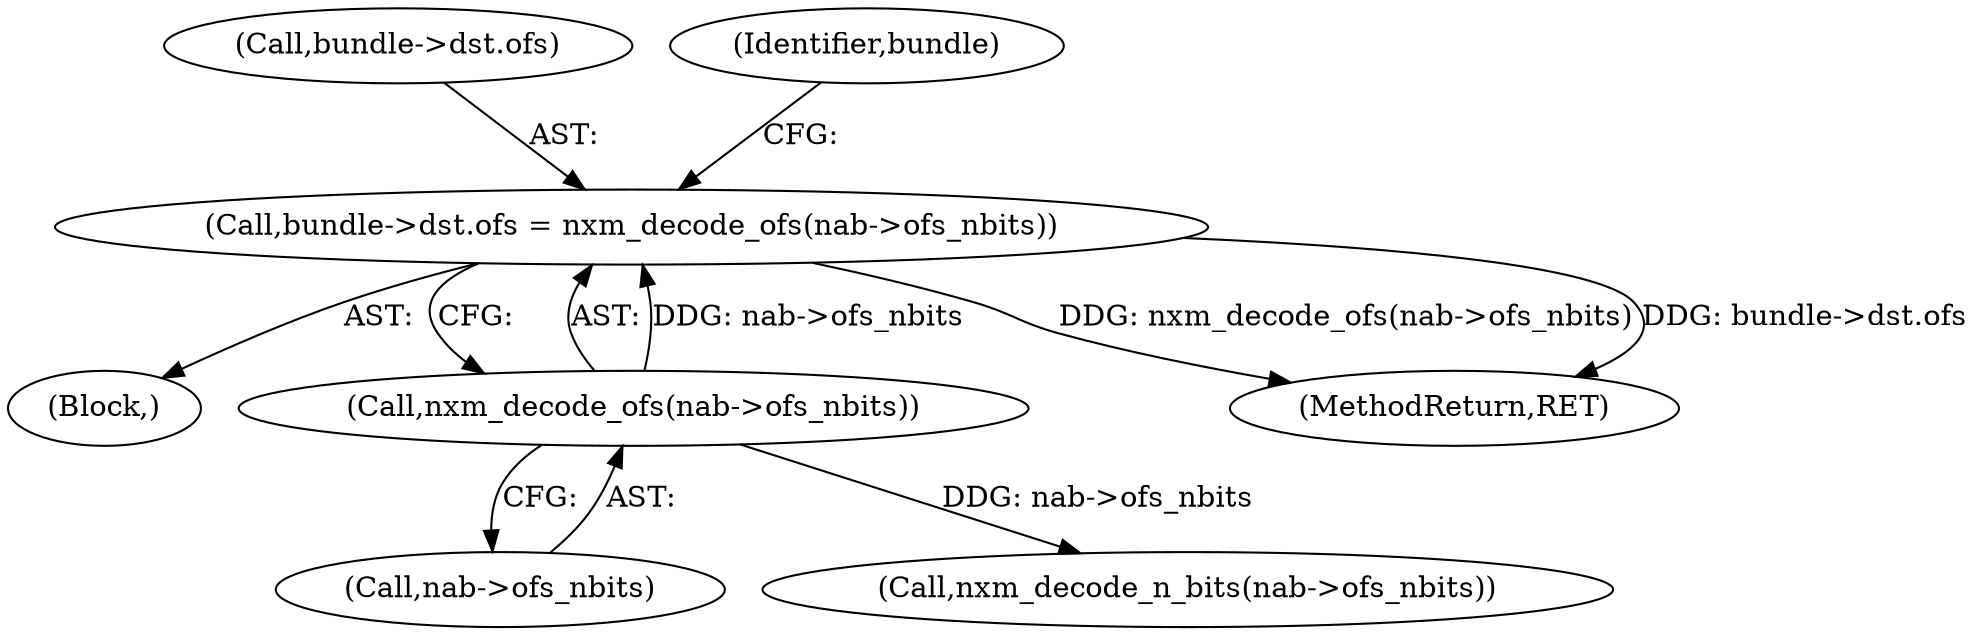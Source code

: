 digraph "0_ovs_9237a63c47bd314b807cda0bd2216264e82edbe8@pointer" {
"1000257" [label="(Call,bundle->dst.ofs = nxm_decode_ofs(nab->ofs_nbits))"];
"1000263" [label="(Call,nxm_decode_ofs(nab->ofs_nbits))"];
"1000258" [label="(Call,bundle->dst.ofs)"];
"1000256" [label="(Block,)"];
"1000263" [label="(Call,nxm_decode_ofs(nab->ofs_nbits))"];
"1000270" [label="(Identifier,bundle)"];
"1000257" [label="(Call,bundle->dst.ofs = nxm_decode_ofs(nab->ofs_nbits))"];
"1000264" [label="(Call,nab->ofs_nbits)"];
"1000273" [label="(Call,nxm_decode_n_bits(nab->ofs_nbits))"];
"1000413" [label="(MethodReturn,RET)"];
"1000257" -> "1000256"  [label="AST: "];
"1000257" -> "1000263"  [label="CFG: "];
"1000258" -> "1000257"  [label="AST: "];
"1000263" -> "1000257"  [label="AST: "];
"1000270" -> "1000257"  [label="CFG: "];
"1000257" -> "1000413"  [label="DDG: nxm_decode_ofs(nab->ofs_nbits)"];
"1000257" -> "1000413"  [label="DDG: bundle->dst.ofs"];
"1000263" -> "1000257"  [label="DDG: nab->ofs_nbits"];
"1000263" -> "1000264"  [label="CFG: "];
"1000264" -> "1000263"  [label="AST: "];
"1000263" -> "1000273"  [label="DDG: nab->ofs_nbits"];
}
